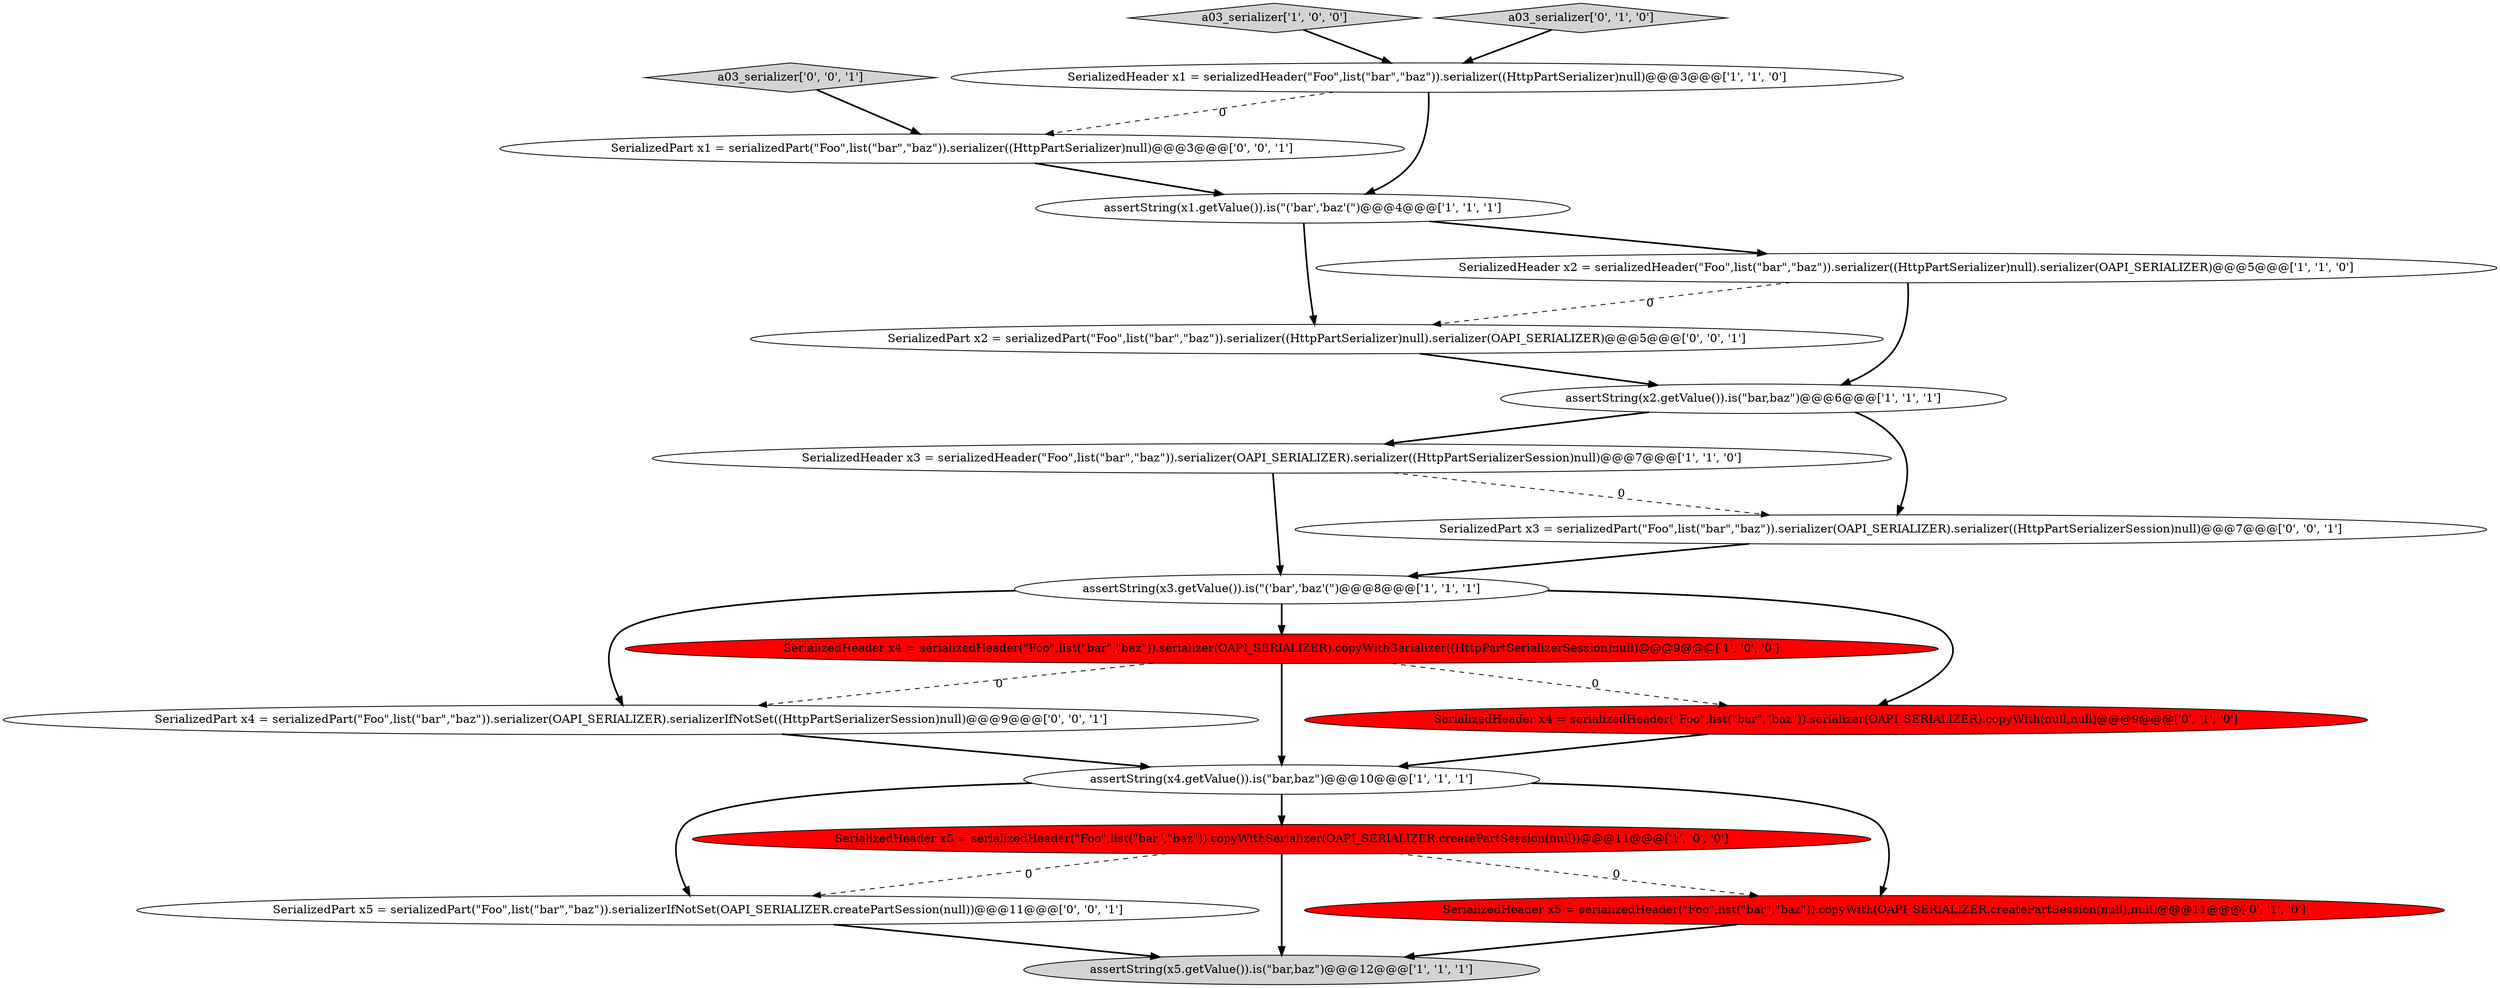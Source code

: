 digraph {
3 [style = filled, label = "assertString(x3.getValue()).is(\"('bar','baz'(\")@@@8@@@['1', '1', '1']", fillcolor = white, shape = ellipse image = "AAA0AAABBB1BBB"];
1 [style = filled, label = "SerializedHeader x4 = serializedHeader(\"Foo\",list(\"bar\",\"baz\")).serializer(OAPI_SERIALIZER).copyWithSerializer((HttpPartSerializerSession)null)@@@9@@@['1', '0', '0']", fillcolor = red, shape = ellipse image = "AAA1AAABBB1BBB"];
10 [style = filled, label = "SerializedHeader x1 = serializedHeader(\"Foo\",list(\"bar\",\"baz\")).serializer((HttpPartSerializer)null)@@@3@@@['1', '1', '0']", fillcolor = white, shape = ellipse image = "AAA0AAABBB1BBB"];
19 [style = filled, label = "SerializedPart x5 = serializedPart(\"Foo\",list(\"bar\",\"baz\")).serializerIfNotSet(OAPI_SERIALIZER.createPartSession(null))@@@11@@@['0', '0', '1']", fillcolor = white, shape = ellipse image = "AAA0AAABBB3BBB"];
17 [style = filled, label = "a03_serializer['0', '0', '1']", fillcolor = lightgray, shape = diamond image = "AAA0AAABBB3BBB"];
12 [style = filled, label = "SerializedHeader x5 = serializedHeader(\"Foo\",list(\"bar\",\"baz\")).copyWith(OAPI_SERIALIZER.createPartSession(null),null)@@@11@@@['0', '1', '0']", fillcolor = red, shape = ellipse image = "AAA1AAABBB2BBB"];
16 [style = filled, label = "SerializedPart x4 = serializedPart(\"Foo\",list(\"bar\",\"baz\")).serializer(OAPI_SERIALIZER).serializerIfNotSet((HttpPartSerializerSession)null)@@@9@@@['0', '0', '1']", fillcolor = white, shape = ellipse image = "AAA0AAABBB3BBB"];
2 [style = filled, label = "SerializedHeader x3 = serializedHeader(\"Foo\",list(\"bar\",\"baz\")).serializer(OAPI_SERIALIZER).serializer((HttpPartSerializerSession)null)@@@7@@@['1', '1', '0']", fillcolor = white, shape = ellipse image = "AAA0AAABBB1BBB"];
18 [style = filled, label = "SerializedPart x2 = serializedPart(\"Foo\",list(\"bar\",\"baz\")).serializer((HttpPartSerializer)null).serializer(OAPI_SERIALIZER)@@@5@@@['0', '0', '1']", fillcolor = white, shape = ellipse image = "AAA0AAABBB3BBB"];
4 [style = filled, label = "assertString(x5.getValue()).is(\"bar,baz\")@@@12@@@['1', '1', '1']", fillcolor = lightgray, shape = ellipse image = "AAA0AAABBB1BBB"];
0 [style = filled, label = "SerializedHeader x5 = serializedHeader(\"Foo\",list(\"bar\",\"baz\")).copyWithSerializer(OAPI_SERIALIZER.createPartSession(null))@@@11@@@['1', '0', '0']", fillcolor = red, shape = ellipse image = "AAA1AAABBB1BBB"];
9 [style = filled, label = "assertString(x2.getValue()).is(\"bar,baz\")@@@6@@@['1', '1', '1']", fillcolor = white, shape = ellipse image = "AAA0AAABBB1BBB"];
15 [style = filled, label = "SerializedPart x1 = serializedPart(\"Foo\",list(\"bar\",\"baz\")).serializer((HttpPartSerializer)null)@@@3@@@['0', '0', '1']", fillcolor = white, shape = ellipse image = "AAA0AAABBB3BBB"];
6 [style = filled, label = "assertString(x4.getValue()).is(\"bar,baz\")@@@10@@@['1', '1', '1']", fillcolor = white, shape = ellipse image = "AAA0AAABBB1BBB"];
11 [style = filled, label = "SerializedHeader x4 = serializedHeader(\"Foo\",list(\"bar\",\"baz\")).serializer(OAPI_SERIALIZER).copyWith(null,null)@@@9@@@['0', '1', '0']", fillcolor = red, shape = ellipse image = "AAA1AAABBB2BBB"];
7 [style = filled, label = "a03_serializer['1', '0', '0']", fillcolor = lightgray, shape = diamond image = "AAA0AAABBB1BBB"];
5 [style = filled, label = "assertString(x1.getValue()).is(\"('bar','baz'(\")@@@4@@@['1', '1', '1']", fillcolor = white, shape = ellipse image = "AAA0AAABBB1BBB"];
14 [style = filled, label = "SerializedPart x3 = serializedPart(\"Foo\",list(\"bar\",\"baz\")).serializer(OAPI_SERIALIZER).serializer((HttpPartSerializerSession)null)@@@7@@@['0', '0', '1']", fillcolor = white, shape = ellipse image = "AAA0AAABBB3BBB"];
8 [style = filled, label = "SerializedHeader x2 = serializedHeader(\"Foo\",list(\"bar\",\"baz\")).serializer((HttpPartSerializer)null).serializer(OAPI_SERIALIZER)@@@5@@@['1', '1', '0']", fillcolor = white, shape = ellipse image = "AAA0AAABBB1BBB"];
13 [style = filled, label = "a03_serializer['0', '1', '0']", fillcolor = lightgray, shape = diamond image = "AAA0AAABBB2BBB"];
10->15 [style = dashed, label="0"];
13->10 [style = bold, label=""];
14->3 [style = bold, label=""];
5->8 [style = bold, label=""];
3->1 [style = bold, label=""];
9->2 [style = bold, label=""];
7->10 [style = bold, label=""];
0->19 [style = dashed, label="0"];
16->6 [style = bold, label=""];
2->3 [style = bold, label=""];
11->6 [style = bold, label=""];
3->11 [style = bold, label=""];
6->0 [style = bold, label=""];
5->18 [style = bold, label=""];
6->19 [style = bold, label=""];
0->12 [style = dashed, label="0"];
3->16 [style = bold, label=""];
15->5 [style = bold, label=""];
1->6 [style = bold, label=""];
10->5 [style = bold, label=""];
2->14 [style = dashed, label="0"];
12->4 [style = bold, label=""];
0->4 [style = bold, label=""];
1->11 [style = dashed, label="0"];
1->16 [style = dashed, label="0"];
18->9 [style = bold, label=""];
8->9 [style = bold, label=""];
9->14 [style = bold, label=""];
17->15 [style = bold, label=""];
8->18 [style = dashed, label="0"];
19->4 [style = bold, label=""];
6->12 [style = bold, label=""];
}
